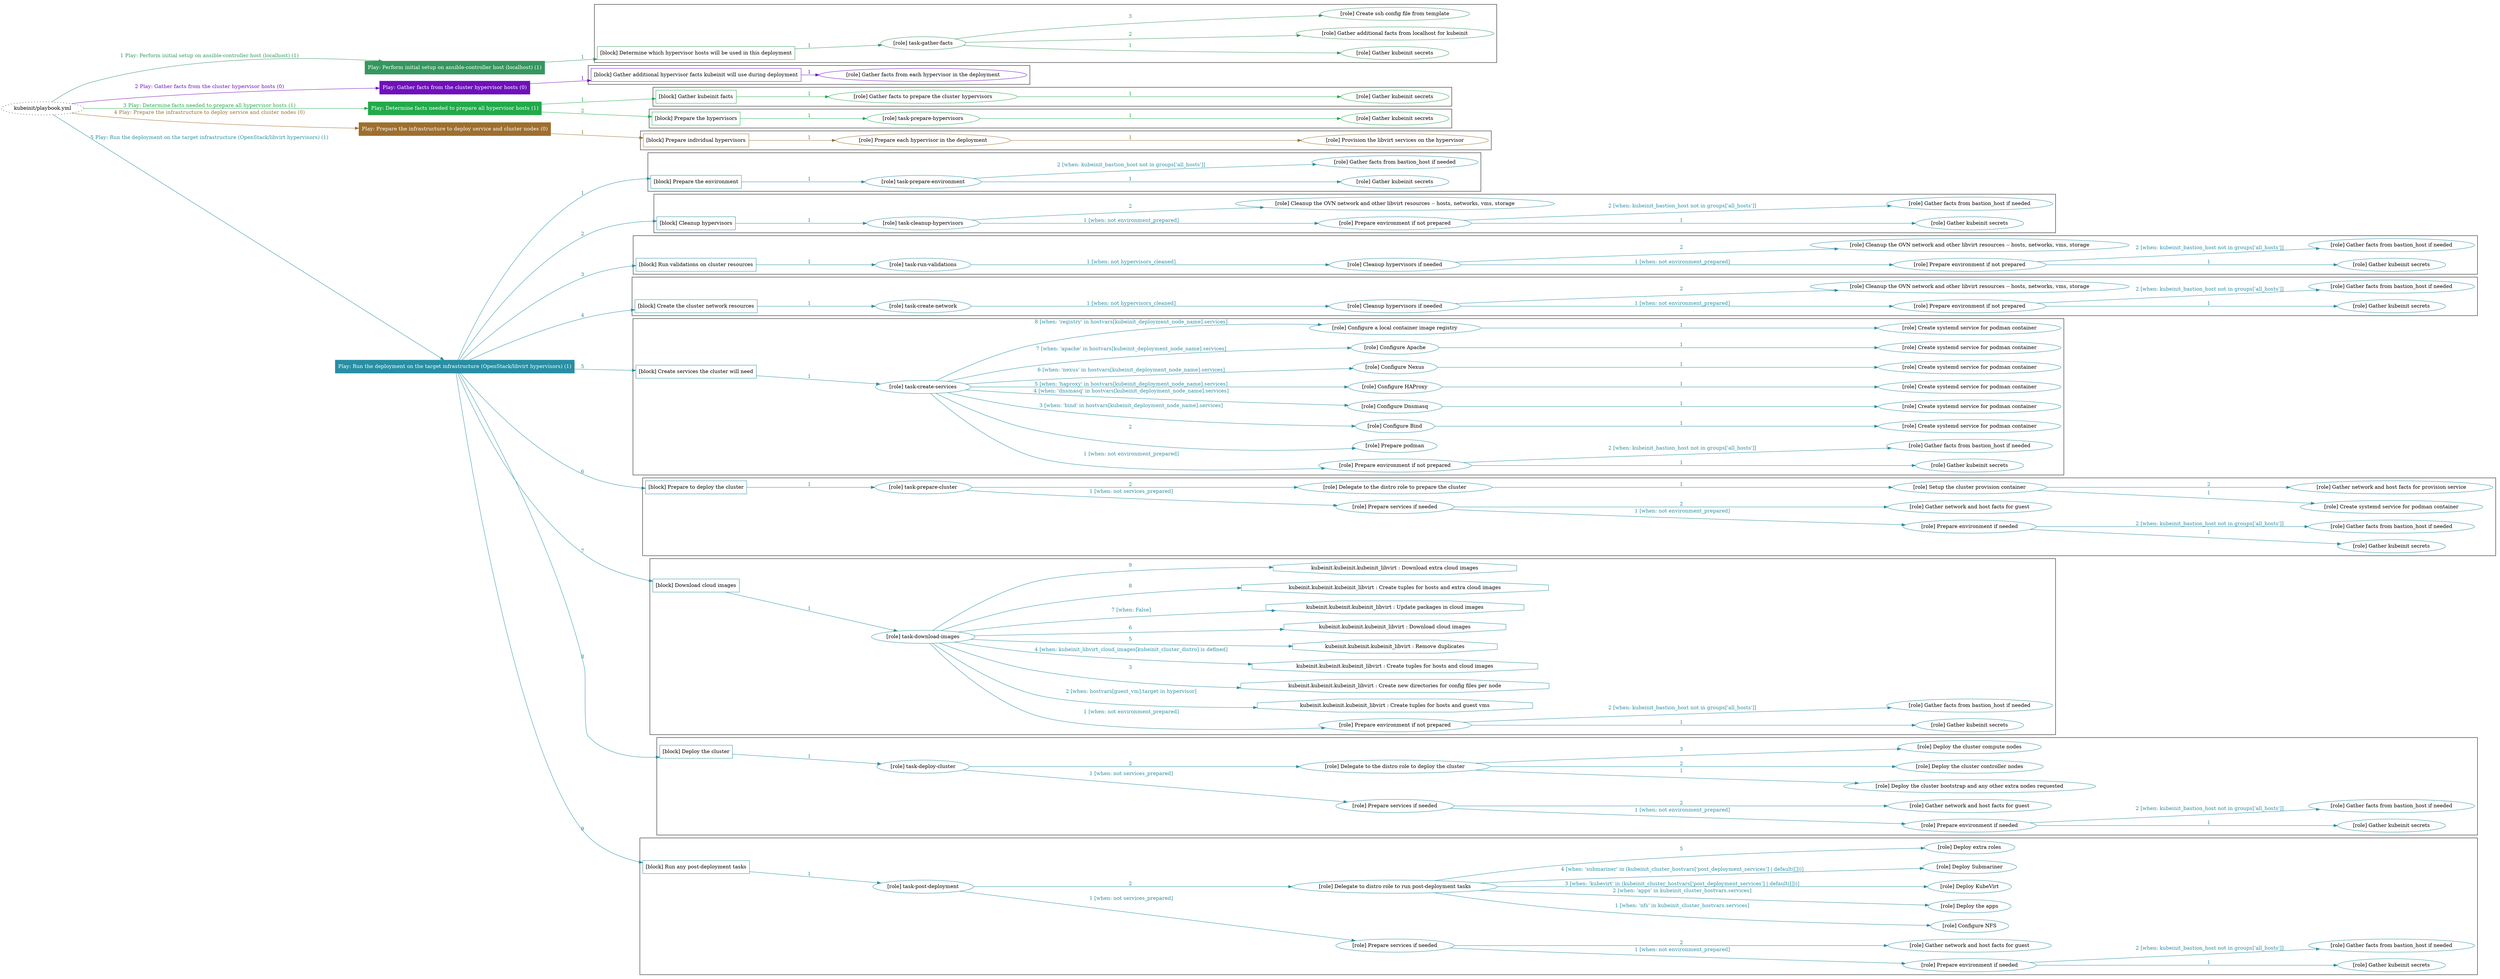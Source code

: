 digraph {
	graph [concentrate=true ordering=in rankdir=LR ratio=fill]
	edge [esep=5 sep=10]
	"kubeinit/playbook.yml" [URL="/home/runner/work/kubeinit/kubeinit/kubeinit/playbook.yml" id=playbook_9f103624 style=dotted]
	"kubeinit/playbook.yml" -> play_d154121b [label="1 Play: Perform initial setup on ansible-controller host (localhost) (1)" color="#35975e" fontcolor="#35975e" id=edge_play_d154121b labeltooltip="1 Play: Perform initial setup on ansible-controller host (localhost) (1)" tooltip="1 Play: Perform initial setup on ansible-controller host (localhost) (1)"]
	subgraph "Play: Perform initial setup on ansible-controller host (localhost) (1)" {
		play_d154121b [label="Play: Perform initial setup on ansible-controller host (localhost) (1)" URL="/home/runner/work/kubeinit/kubeinit/kubeinit/playbook.yml" color="#35975e" fontcolor="#ffffff" id=play_d154121b shape=box style=filled tooltip=localhost]
		play_d154121b -> block_25975016 [label=1 color="#35975e" fontcolor="#35975e" id=edge_block_25975016 labeltooltip=1 tooltip=1]
		subgraph cluster_block_25975016 {
			block_25975016 [label="[block] Determine which hypervisor hosts will be used in this deployment" URL="/home/runner/work/kubeinit/kubeinit/kubeinit/playbook.yml" color="#35975e" id=block_25975016 labeltooltip="Determine which hypervisor hosts will be used in this deployment" shape=box tooltip="Determine which hypervisor hosts will be used in this deployment"]
			block_25975016 -> role_3340a85a [label="1 " color="#35975e" fontcolor="#35975e" id=edge_role_3340a85a labeltooltip="1 " tooltip="1 "]
			subgraph "task-gather-facts" {
				role_3340a85a [label="[role] task-gather-facts" URL="/home/runner/work/kubeinit/kubeinit/kubeinit/playbook.yml" color="#35975e" id=role_3340a85a tooltip="task-gather-facts"]
				role_3340a85a -> role_acc8c494 [label="1 " color="#35975e" fontcolor="#35975e" id=edge_role_acc8c494 labeltooltip="1 " tooltip="1 "]
				subgraph "Gather kubeinit secrets" {
					role_acc8c494 [label="[role] Gather kubeinit secrets" URL="/home/runner/.ansible/collections/ansible_collections/kubeinit/kubeinit/roles/kubeinit_prepare/tasks/build_hypervisors_group.yml" color="#35975e" id=role_acc8c494 tooltip="Gather kubeinit secrets"]
				}
				role_3340a85a -> role_3efc2afa [label="2 " color="#35975e" fontcolor="#35975e" id=edge_role_3efc2afa labeltooltip="2 " tooltip="2 "]
				subgraph "Gather additional facts from localhost for kubeinit" {
					role_3efc2afa [label="[role] Gather additional facts from localhost for kubeinit" URL="/home/runner/.ansible/collections/ansible_collections/kubeinit/kubeinit/roles/kubeinit_prepare/tasks/build_hypervisors_group.yml" color="#35975e" id=role_3efc2afa tooltip="Gather additional facts from localhost for kubeinit"]
				}
				role_3340a85a -> role_93d89b24 [label="3 " color="#35975e" fontcolor="#35975e" id=edge_role_93d89b24 labeltooltip="3 " tooltip="3 "]
				subgraph "Create ssh config file from template" {
					role_93d89b24 [label="[role] Create ssh config file from template" URL="/home/runner/.ansible/collections/ansible_collections/kubeinit/kubeinit/roles/kubeinit_prepare/tasks/build_hypervisors_group.yml" color="#35975e" id=role_93d89b24 tooltip="Create ssh config file from template"]
				}
			}
		}
	}
	"kubeinit/playbook.yml" -> play_42aa2f0f [label="2 Play: Gather facts from the cluster hypervisor hosts (0)" color="#6f10bc" fontcolor="#6f10bc" id=edge_play_42aa2f0f labeltooltip="2 Play: Gather facts from the cluster hypervisor hosts (0)" tooltip="2 Play: Gather facts from the cluster hypervisor hosts (0)"]
	subgraph "Play: Gather facts from the cluster hypervisor hosts (0)" {
		play_42aa2f0f [label="Play: Gather facts from the cluster hypervisor hosts (0)" URL="/home/runner/work/kubeinit/kubeinit/kubeinit/playbook.yml" color="#6f10bc" fontcolor="#ffffff" id=play_42aa2f0f shape=box style=filled tooltip="Play: Gather facts from the cluster hypervisor hosts (0)"]
		play_42aa2f0f -> block_073c45d2 [label=1 color="#6f10bc" fontcolor="#6f10bc" id=edge_block_073c45d2 labeltooltip=1 tooltip=1]
		subgraph cluster_block_073c45d2 {
			block_073c45d2 [label="[block] Gather additional hypervisor facts kubeinit will use during deployment" URL="/home/runner/work/kubeinit/kubeinit/kubeinit/playbook.yml" color="#6f10bc" id=block_073c45d2 labeltooltip="Gather additional hypervisor facts kubeinit will use during deployment" shape=box tooltip="Gather additional hypervisor facts kubeinit will use during deployment"]
			block_073c45d2 -> role_0b06b2f2 [label="1 " color="#6f10bc" fontcolor="#6f10bc" id=edge_role_0b06b2f2 labeltooltip="1 " tooltip="1 "]
			subgraph "Gather facts from each hypervisor in the deployment" {
				role_0b06b2f2 [label="[role] Gather facts from each hypervisor in the deployment" URL="/home/runner/work/kubeinit/kubeinit/kubeinit/playbook.yml" color="#6f10bc" id=role_0b06b2f2 tooltip="Gather facts from each hypervisor in the deployment"]
			}
		}
	}
	"kubeinit/playbook.yml" -> play_4b2c3ffb [label="3 Play: Determine facts needed to prepare all hypervisor hosts (1)" color="#22aa4a" fontcolor="#22aa4a" id=edge_play_4b2c3ffb labeltooltip="3 Play: Determine facts needed to prepare all hypervisor hosts (1)" tooltip="3 Play: Determine facts needed to prepare all hypervisor hosts (1)"]
	subgraph "Play: Determine facts needed to prepare all hypervisor hosts (1)" {
		play_4b2c3ffb [label="Play: Determine facts needed to prepare all hypervisor hosts (1)" URL="/home/runner/work/kubeinit/kubeinit/kubeinit/playbook.yml" color="#22aa4a" fontcolor="#ffffff" id=play_4b2c3ffb shape=box style=filled tooltip=localhost]
		play_4b2c3ffb -> block_57d62719 [label=1 color="#22aa4a" fontcolor="#22aa4a" id=edge_block_57d62719 labeltooltip=1 tooltip=1]
		subgraph cluster_block_57d62719 {
			block_57d62719 [label="[block] Gather kubeinit facts" URL="/home/runner/work/kubeinit/kubeinit/kubeinit/playbook.yml" color="#22aa4a" id=block_57d62719 labeltooltip="Gather kubeinit facts" shape=box tooltip="Gather kubeinit facts"]
			block_57d62719 -> role_cd8b72ae [label="1 " color="#22aa4a" fontcolor="#22aa4a" id=edge_role_cd8b72ae labeltooltip="1 " tooltip="1 "]
			subgraph "Gather facts to prepare the cluster hypervisors" {
				role_cd8b72ae [label="[role] Gather facts to prepare the cluster hypervisors" URL="/home/runner/work/kubeinit/kubeinit/kubeinit/playbook.yml" color="#22aa4a" id=role_cd8b72ae tooltip="Gather facts to prepare the cluster hypervisors"]
				role_cd8b72ae -> role_58c548da [label="1 " color="#22aa4a" fontcolor="#22aa4a" id=edge_role_58c548da labeltooltip="1 " tooltip="1 "]
				subgraph "Gather kubeinit secrets" {
					role_58c548da [label="[role] Gather kubeinit secrets" URL="/home/runner/.ansible/collections/ansible_collections/kubeinit/kubeinit/roles/kubeinit_prepare/tasks/gather_kubeinit_facts.yml" color="#22aa4a" id=role_58c548da tooltip="Gather kubeinit secrets"]
				}
			}
		}
		play_4b2c3ffb -> block_e9cb2400 [label=2 color="#22aa4a" fontcolor="#22aa4a" id=edge_block_e9cb2400 labeltooltip=2 tooltip=2]
		subgraph cluster_block_e9cb2400 {
			block_e9cb2400 [label="[block] Prepare the hypervisors" URL="/home/runner/work/kubeinit/kubeinit/kubeinit/playbook.yml" color="#22aa4a" id=block_e9cb2400 labeltooltip="Prepare the hypervisors" shape=box tooltip="Prepare the hypervisors"]
			block_e9cb2400 -> role_a1cc5f9a [label="1 " color="#22aa4a" fontcolor="#22aa4a" id=edge_role_a1cc5f9a labeltooltip="1 " tooltip="1 "]
			subgraph "task-prepare-hypervisors" {
				role_a1cc5f9a [label="[role] task-prepare-hypervisors" URL="/home/runner/work/kubeinit/kubeinit/kubeinit/playbook.yml" color="#22aa4a" id=role_a1cc5f9a tooltip="task-prepare-hypervisors"]
				role_a1cc5f9a -> role_7c913f35 [label="1 " color="#22aa4a" fontcolor="#22aa4a" id=edge_role_7c913f35 labeltooltip="1 " tooltip="1 "]
				subgraph "Gather kubeinit secrets" {
					role_7c913f35 [label="[role] Gather kubeinit secrets" URL="/home/runner/.ansible/collections/ansible_collections/kubeinit/kubeinit/roles/kubeinit_prepare/tasks/gather_kubeinit_facts.yml" color="#22aa4a" id=role_7c913f35 tooltip="Gather kubeinit secrets"]
				}
			}
		}
	}
	"kubeinit/playbook.yml" -> play_367053fa [label="4 Play: Prepare the infrastructure to deploy service and cluster nodes (0)" color="#9e6f2e" fontcolor="#9e6f2e" id=edge_play_367053fa labeltooltip="4 Play: Prepare the infrastructure to deploy service and cluster nodes (0)" tooltip="4 Play: Prepare the infrastructure to deploy service and cluster nodes (0)"]
	subgraph "Play: Prepare the infrastructure to deploy service and cluster nodes (0)" {
		play_367053fa [label="Play: Prepare the infrastructure to deploy service and cluster nodes (0)" URL="/home/runner/work/kubeinit/kubeinit/kubeinit/playbook.yml" color="#9e6f2e" fontcolor="#ffffff" id=play_367053fa shape=box style=filled tooltip="Play: Prepare the infrastructure to deploy service and cluster nodes (0)"]
		play_367053fa -> block_0c351d09 [label=1 color="#9e6f2e" fontcolor="#9e6f2e" id=edge_block_0c351d09 labeltooltip=1 tooltip=1]
		subgraph cluster_block_0c351d09 {
			block_0c351d09 [label="[block] Prepare individual hypervisors" URL="/home/runner/work/kubeinit/kubeinit/kubeinit/playbook.yml" color="#9e6f2e" id=block_0c351d09 labeltooltip="Prepare individual hypervisors" shape=box tooltip="Prepare individual hypervisors"]
			block_0c351d09 -> role_836c0620 [label="1 " color="#9e6f2e" fontcolor="#9e6f2e" id=edge_role_836c0620 labeltooltip="1 " tooltip="1 "]
			subgraph "Prepare each hypervisor in the deployment" {
				role_836c0620 [label="[role] Prepare each hypervisor in the deployment" URL="/home/runner/work/kubeinit/kubeinit/kubeinit/playbook.yml" color="#9e6f2e" id=role_836c0620 tooltip="Prepare each hypervisor in the deployment"]
				role_836c0620 -> role_c33d8454 [label="1 " color="#9e6f2e" fontcolor="#9e6f2e" id=edge_role_c33d8454 labeltooltip="1 " tooltip="1 "]
				subgraph "Provision the libvirt services on the hypervisor" {
					role_c33d8454 [label="[role] Provision the libvirt services on the hypervisor" URL="/home/runner/.ansible/collections/ansible_collections/kubeinit/kubeinit/roles/kubeinit_prepare/tasks/prepare_hypervisor.yml" color="#9e6f2e" id=role_c33d8454 tooltip="Provision the libvirt services on the hypervisor"]
				}
			}
		}
	}
	"kubeinit/playbook.yml" -> play_1e035bb1 [label="5 Play: Run the deployment on the target infrastructure (OpenStack/libvirt hypervisors) (1)" color="#288ea4" fontcolor="#288ea4" id=edge_play_1e035bb1 labeltooltip="5 Play: Run the deployment on the target infrastructure (OpenStack/libvirt hypervisors) (1)" tooltip="5 Play: Run the deployment on the target infrastructure (OpenStack/libvirt hypervisors) (1)"]
	subgraph "Play: Run the deployment on the target infrastructure (OpenStack/libvirt hypervisors) (1)" {
		play_1e035bb1 [label="Play: Run the deployment on the target infrastructure (OpenStack/libvirt hypervisors) (1)" URL="/home/runner/work/kubeinit/kubeinit/kubeinit/playbook.yml" color="#288ea4" fontcolor="#ffffff" id=play_1e035bb1 shape=box style=filled tooltip=localhost]
		play_1e035bb1 -> block_c8f5a73f [label=1 color="#288ea4" fontcolor="#288ea4" id=edge_block_c8f5a73f labeltooltip=1 tooltip=1]
		subgraph cluster_block_c8f5a73f {
			block_c8f5a73f [label="[block] Prepare the environment" URL="/home/runner/work/kubeinit/kubeinit/kubeinit/playbook.yml" color="#288ea4" id=block_c8f5a73f labeltooltip="Prepare the environment" shape=box tooltip="Prepare the environment"]
			block_c8f5a73f -> role_8e79e4bc [label="1 " color="#288ea4" fontcolor="#288ea4" id=edge_role_8e79e4bc labeltooltip="1 " tooltip="1 "]
			subgraph "task-prepare-environment" {
				role_8e79e4bc [label="[role] task-prepare-environment" URL="/home/runner/work/kubeinit/kubeinit/kubeinit/playbook.yml" color="#288ea4" id=role_8e79e4bc tooltip="task-prepare-environment"]
				role_8e79e4bc -> role_089ee261 [label="1 " color="#288ea4" fontcolor="#288ea4" id=edge_role_089ee261 labeltooltip="1 " tooltip="1 "]
				subgraph "Gather kubeinit secrets" {
					role_089ee261 [label="[role] Gather kubeinit secrets" URL="/home/runner/.ansible/collections/ansible_collections/kubeinit/kubeinit/roles/kubeinit_prepare/tasks/gather_kubeinit_facts.yml" color="#288ea4" id=role_089ee261 tooltip="Gather kubeinit secrets"]
				}
				role_8e79e4bc -> role_69941339 [label="2 [when: kubeinit_bastion_host not in groups['all_hosts']]" color="#288ea4" fontcolor="#288ea4" id=edge_role_69941339 labeltooltip="2 [when: kubeinit_bastion_host not in groups['all_hosts']]" tooltip="2 [when: kubeinit_bastion_host not in groups['all_hosts']]"]
				subgraph "Gather facts from bastion_host if needed" {
					role_69941339 [label="[role] Gather facts from bastion_host if needed" URL="/home/runner/.ansible/collections/ansible_collections/kubeinit/kubeinit/roles/kubeinit_prepare/tasks/main.yml" color="#288ea4" id=role_69941339 tooltip="Gather facts from bastion_host if needed"]
				}
			}
		}
		play_1e035bb1 -> block_bd07375c [label=2 color="#288ea4" fontcolor="#288ea4" id=edge_block_bd07375c labeltooltip=2 tooltip=2]
		subgraph cluster_block_bd07375c {
			block_bd07375c [label="[block] Cleanup hypervisors" URL="/home/runner/work/kubeinit/kubeinit/kubeinit/playbook.yml" color="#288ea4" id=block_bd07375c labeltooltip="Cleanup hypervisors" shape=box tooltip="Cleanup hypervisors"]
			block_bd07375c -> role_5530f007 [label="1 " color="#288ea4" fontcolor="#288ea4" id=edge_role_5530f007 labeltooltip="1 " tooltip="1 "]
			subgraph "task-cleanup-hypervisors" {
				role_5530f007 [label="[role] task-cleanup-hypervisors" URL="/home/runner/work/kubeinit/kubeinit/kubeinit/playbook.yml" color="#288ea4" id=role_5530f007 tooltip="task-cleanup-hypervisors"]
				role_5530f007 -> role_e975e421 [label="1 [when: not environment_prepared]" color="#288ea4" fontcolor="#288ea4" id=edge_role_e975e421 labeltooltip="1 [when: not environment_prepared]" tooltip="1 [when: not environment_prepared]"]
				subgraph "Prepare environment if not prepared" {
					role_e975e421 [label="[role] Prepare environment if not prepared" URL="/home/runner/.ansible/collections/ansible_collections/kubeinit/kubeinit/roles/kubeinit_libvirt/tasks/cleanup_hypervisors.yml" color="#288ea4" id=role_e975e421 tooltip="Prepare environment if not prepared"]
					role_e975e421 -> role_f58f8192 [label="1 " color="#288ea4" fontcolor="#288ea4" id=edge_role_f58f8192 labeltooltip="1 " tooltip="1 "]
					subgraph "Gather kubeinit secrets" {
						role_f58f8192 [label="[role] Gather kubeinit secrets" URL="/home/runner/.ansible/collections/ansible_collections/kubeinit/kubeinit/roles/kubeinit_prepare/tasks/gather_kubeinit_facts.yml" color="#288ea4" id=role_f58f8192 tooltip="Gather kubeinit secrets"]
					}
					role_e975e421 -> role_16cec9e2 [label="2 [when: kubeinit_bastion_host not in groups['all_hosts']]" color="#288ea4" fontcolor="#288ea4" id=edge_role_16cec9e2 labeltooltip="2 [when: kubeinit_bastion_host not in groups['all_hosts']]" tooltip="2 [when: kubeinit_bastion_host not in groups['all_hosts']]"]
					subgraph "Gather facts from bastion_host if needed" {
						role_16cec9e2 [label="[role] Gather facts from bastion_host if needed" URL="/home/runner/.ansible/collections/ansible_collections/kubeinit/kubeinit/roles/kubeinit_prepare/tasks/main.yml" color="#288ea4" id=role_16cec9e2 tooltip="Gather facts from bastion_host if needed"]
					}
				}
				role_5530f007 -> role_15636e25 [label="2 " color="#288ea4" fontcolor="#288ea4" id=edge_role_15636e25 labeltooltip="2 " tooltip="2 "]
				subgraph "Cleanup the OVN network and other libvirt resources -- hosts, networks, vms, storage" {
					role_15636e25 [label="[role] Cleanup the OVN network and other libvirt resources -- hosts, networks, vms, storage" URL="/home/runner/.ansible/collections/ansible_collections/kubeinit/kubeinit/roles/kubeinit_libvirt/tasks/cleanup_hypervisors.yml" color="#288ea4" id=role_15636e25 tooltip="Cleanup the OVN network and other libvirt resources -- hosts, networks, vms, storage"]
				}
			}
		}
		play_1e035bb1 -> block_92fe1cbd [label=3 color="#288ea4" fontcolor="#288ea4" id=edge_block_92fe1cbd labeltooltip=3 tooltip=3]
		subgraph cluster_block_92fe1cbd {
			block_92fe1cbd [label="[block] Run validations on cluster resources" URL="/home/runner/work/kubeinit/kubeinit/kubeinit/playbook.yml" color="#288ea4" id=block_92fe1cbd labeltooltip="Run validations on cluster resources" shape=box tooltip="Run validations on cluster resources"]
			block_92fe1cbd -> role_2323437a [label="1 " color="#288ea4" fontcolor="#288ea4" id=edge_role_2323437a labeltooltip="1 " tooltip="1 "]
			subgraph "task-run-validations" {
				role_2323437a [label="[role] task-run-validations" URL="/home/runner/work/kubeinit/kubeinit/kubeinit/playbook.yml" color="#288ea4" id=role_2323437a tooltip="task-run-validations"]
				role_2323437a -> role_2781085f [label="1 [when: not hypervisors_cleaned]" color="#288ea4" fontcolor="#288ea4" id=edge_role_2781085f labeltooltip="1 [when: not hypervisors_cleaned]" tooltip="1 [when: not hypervisors_cleaned]"]
				subgraph "Cleanup hypervisors if needed" {
					role_2781085f [label="[role] Cleanup hypervisors if needed" URL="/home/runner/.ansible/collections/ansible_collections/kubeinit/kubeinit/roles/kubeinit_validations/tasks/main.yml" color="#288ea4" id=role_2781085f tooltip="Cleanup hypervisors if needed"]
					role_2781085f -> role_44cc2d00 [label="1 [when: not environment_prepared]" color="#288ea4" fontcolor="#288ea4" id=edge_role_44cc2d00 labeltooltip="1 [when: not environment_prepared]" tooltip="1 [when: not environment_prepared]"]
					subgraph "Prepare environment if not prepared" {
						role_44cc2d00 [label="[role] Prepare environment if not prepared" URL="/home/runner/.ansible/collections/ansible_collections/kubeinit/kubeinit/roles/kubeinit_libvirt/tasks/cleanup_hypervisors.yml" color="#288ea4" id=role_44cc2d00 tooltip="Prepare environment if not prepared"]
						role_44cc2d00 -> role_d1d68642 [label="1 " color="#288ea4" fontcolor="#288ea4" id=edge_role_d1d68642 labeltooltip="1 " tooltip="1 "]
						subgraph "Gather kubeinit secrets" {
							role_d1d68642 [label="[role] Gather kubeinit secrets" URL="/home/runner/.ansible/collections/ansible_collections/kubeinit/kubeinit/roles/kubeinit_prepare/tasks/gather_kubeinit_facts.yml" color="#288ea4" id=role_d1d68642 tooltip="Gather kubeinit secrets"]
						}
						role_44cc2d00 -> role_f9c2363b [label="2 [when: kubeinit_bastion_host not in groups['all_hosts']]" color="#288ea4" fontcolor="#288ea4" id=edge_role_f9c2363b labeltooltip="2 [when: kubeinit_bastion_host not in groups['all_hosts']]" tooltip="2 [when: kubeinit_bastion_host not in groups['all_hosts']]"]
						subgraph "Gather facts from bastion_host if needed" {
							role_f9c2363b [label="[role] Gather facts from bastion_host if needed" URL="/home/runner/.ansible/collections/ansible_collections/kubeinit/kubeinit/roles/kubeinit_prepare/tasks/main.yml" color="#288ea4" id=role_f9c2363b tooltip="Gather facts from bastion_host if needed"]
						}
					}
					role_2781085f -> role_aac5e8c7 [label="2 " color="#288ea4" fontcolor="#288ea4" id=edge_role_aac5e8c7 labeltooltip="2 " tooltip="2 "]
					subgraph "Cleanup the OVN network and other libvirt resources -- hosts, networks, vms, storage" {
						role_aac5e8c7 [label="[role] Cleanup the OVN network and other libvirt resources -- hosts, networks, vms, storage" URL="/home/runner/.ansible/collections/ansible_collections/kubeinit/kubeinit/roles/kubeinit_libvirt/tasks/cleanup_hypervisors.yml" color="#288ea4" id=role_aac5e8c7 tooltip="Cleanup the OVN network and other libvirt resources -- hosts, networks, vms, storage"]
					}
				}
			}
		}
		play_1e035bb1 -> block_69f99ac3 [label=4 color="#288ea4" fontcolor="#288ea4" id=edge_block_69f99ac3 labeltooltip=4 tooltip=4]
		subgraph cluster_block_69f99ac3 {
			block_69f99ac3 [label="[block] Create the cluster network resources" URL="/home/runner/work/kubeinit/kubeinit/kubeinit/playbook.yml" color="#288ea4" id=block_69f99ac3 labeltooltip="Create the cluster network resources" shape=box tooltip="Create the cluster network resources"]
			block_69f99ac3 -> role_6746d7a0 [label="1 " color="#288ea4" fontcolor="#288ea4" id=edge_role_6746d7a0 labeltooltip="1 " tooltip="1 "]
			subgraph "task-create-network" {
				role_6746d7a0 [label="[role] task-create-network" URL="/home/runner/work/kubeinit/kubeinit/kubeinit/playbook.yml" color="#288ea4" id=role_6746d7a0 tooltip="task-create-network"]
				role_6746d7a0 -> role_951a0f78 [label="1 [when: not hypervisors_cleaned]" color="#288ea4" fontcolor="#288ea4" id=edge_role_951a0f78 labeltooltip="1 [when: not hypervisors_cleaned]" tooltip="1 [when: not hypervisors_cleaned]"]
				subgraph "Cleanup hypervisors if needed" {
					role_951a0f78 [label="[role] Cleanup hypervisors if needed" URL="/home/runner/.ansible/collections/ansible_collections/kubeinit/kubeinit/roles/kubeinit_libvirt/tasks/create_network.yml" color="#288ea4" id=role_951a0f78 tooltip="Cleanup hypervisors if needed"]
					role_951a0f78 -> role_5c7e4978 [label="1 [when: not environment_prepared]" color="#288ea4" fontcolor="#288ea4" id=edge_role_5c7e4978 labeltooltip="1 [when: not environment_prepared]" tooltip="1 [when: not environment_prepared]"]
					subgraph "Prepare environment if not prepared" {
						role_5c7e4978 [label="[role] Prepare environment if not prepared" URL="/home/runner/.ansible/collections/ansible_collections/kubeinit/kubeinit/roles/kubeinit_libvirt/tasks/cleanup_hypervisors.yml" color="#288ea4" id=role_5c7e4978 tooltip="Prepare environment if not prepared"]
						role_5c7e4978 -> role_7bb52539 [label="1 " color="#288ea4" fontcolor="#288ea4" id=edge_role_7bb52539 labeltooltip="1 " tooltip="1 "]
						subgraph "Gather kubeinit secrets" {
							role_7bb52539 [label="[role] Gather kubeinit secrets" URL="/home/runner/.ansible/collections/ansible_collections/kubeinit/kubeinit/roles/kubeinit_prepare/tasks/gather_kubeinit_facts.yml" color="#288ea4" id=role_7bb52539 tooltip="Gather kubeinit secrets"]
						}
						role_5c7e4978 -> role_a160bd7f [label="2 [when: kubeinit_bastion_host not in groups['all_hosts']]" color="#288ea4" fontcolor="#288ea4" id=edge_role_a160bd7f labeltooltip="2 [when: kubeinit_bastion_host not in groups['all_hosts']]" tooltip="2 [when: kubeinit_bastion_host not in groups['all_hosts']]"]
						subgraph "Gather facts from bastion_host if needed" {
							role_a160bd7f [label="[role] Gather facts from bastion_host if needed" URL="/home/runner/.ansible/collections/ansible_collections/kubeinit/kubeinit/roles/kubeinit_prepare/tasks/main.yml" color="#288ea4" id=role_a160bd7f tooltip="Gather facts from bastion_host if needed"]
						}
					}
					role_951a0f78 -> role_3da452e4 [label="2 " color="#288ea4" fontcolor="#288ea4" id=edge_role_3da452e4 labeltooltip="2 " tooltip="2 "]
					subgraph "Cleanup the OVN network and other libvirt resources -- hosts, networks, vms, storage" {
						role_3da452e4 [label="[role] Cleanup the OVN network and other libvirt resources -- hosts, networks, vms, storage" URL="/home/runner/.ansible/collections/ansible_collections/kubeinit/kubeinit/roles/kubeinit_libvirt/tasks/cleanup_hypervisors.yml" color="#288ea4" id=role_3da452e4 tooltip="Cleanup the OVN network and other libvirt resources -- hosts, networks, vms, storage"]
					}
				}
			}
		}
		play_1e035bb1 -> block_7c319f86 [label=5 color="#288ea4" fontcolor="#288ea4" id=edge_block_7c319f86 labeltooltip=5 tooltip=5]
		subgraph cluster_block_7c319f86 {
			block_7c319f86 [label="[block] Create services the cluster will need" URL="/home/runner/work/kubeinit/kubeinit/kubeinit/playbook.yml" color="#288ea4" id=block_7c319f86 labeltooltip="Create services the cluster will need" shape=box tooltip="Create services the cluster will need"]
			block_7c319f86 -> role_c6b8d300 [label="1 " color="#288ea4" fontcolor="#288ea4" id=edge_role_c6b8d300 labeltooltip="1 " tooltip="1 "]
			subgraph "task-create-services" {
				role_c6b8d300 [label="[role] task-create-services" URL="/home/runner/work/kubeinit/kubeinit/kubeinit/playbook.yml" color="#288ea4" id=role_c6b8d300 tooltip="task-create-services"]
				role_c6b8d300 -> role_ddb6f771 [label="1 [when: not environment_prepared]" color="#288ea4" fontcolor="#288ea4" id=edge_role_ddb6f771 labeltooltip="1 [when: not environment_prepared]" tooltip="1 [when: not environment_prepared]"]
				subgraph "Prepare environment if not prepared" {
					role_ddb6f771 [label="[role] Prepare environment if not prepared" URL="/home/runner/.ansible/collections/ansible_collections/kubeinit/kubeinit/roles/kubeinit_services/tasks/main.yml" color="#288ea4" id=role_ddb6f771 tooltip="Prepare environment if not prepared"]
					role_ddb6f771 -> role_4cfa4c87 [label="1 " color="#288ea4" fontcolor="#288ea4" id=edge_role_4cfa4c87 labeltooltip="1 " tooltip="1 "]
					subgraph "Gather kubeinit secrets" {
						role_4cfa4c87 [label="[role] Gather kubeinit secrets" URL="/home/runner/.ansible/collections/ansible_collections/kubeinit/kubeinit/roles/kubeinit_prepare/tasks/gather_kubeinit_facts.yml" color="#288ea4" id=role_4cfa4c87 tooltip="Gather kubeinit secrets"]
					}
					role_ddb6f771 -> role_a2ea71d5 [label="2 [when: kubeinit_bastion_host not in groups['all_hosts']]" color="#288ea4" fontcolor="#288ea4" id=edge_role_a2ea71d5 labeltooltip="2 [when: kubeinit_bastion_host not in groups['all_hosts']]" tooltip="2 [when: kubeinit_bastion_host not in groups['all_hosts']]"]
					subgraph "Gather facts from bastion_host if needed" {
						role_a2ea71d5 [label="[role] Gather facts from bastion_host if needed" URL="/home/runner/.ansible/collections/ansible_collections/kubeinit/kubeinit/roles/kubeinit_prepare/tasks/main.yml" color="#288ea4" id=role_a2ea71d5 tooltip="Gather facts from bastion_host if needed"]
					}
				}
				role_c6b8d300 -> role_72fae4d3 [label="2 " color="#288ea4" fontcolor="#288ea4" id=edge_role_72fae4d3 labeltooltip="2 " tooltip="2 "]
				subgraph "Prepare podman" {
					role_72fae4d3 [label="[role] Prepare podman" URL="/home/runner/.ansible/collections/ansible_collections/kubeinit/kubeinit/roles/kubeinit_services/tasks/00_create_service_pod.yml" color="#288ea4" id=role_72fae4d3 tooltip="Prepare podman"]
				}
				role_c6b8d300 -> role_0a115b5c [label="3 [when: 'bind' in hostvars[kubeinit_deployment_node_name].services]" color="#288ea4" fontcolor="#288ea4" id=edge_role_0a115b5c labeltooltip="3 [when: 'bind' in hostvars[kubeinit_deployment_node_name].services]" tooltip="3 [when: 'bind' in hostvars[kubeinit_deployment_node_name].services]"]
				subgraph "Configure Bind" {
					role_0a115b5c [label="[role] Configure Bind" URL="/home/runner/.ansible/collections/ansible_collections/kubeinit/kubeinit/roles/kubeinit_services/tasks/start_services_containers.yml" color="#288ea4" id=role_0a115b5c tooltip="Configure Bind"]
					role_0a115b5c -> role_98dae984 [label="1 " color="#288ea4" fontcolor="#288ea4" id=edge_role_98dae984 labeltooltip="1 " tooltip="1 "]
					subgraph "Create systemd service for podman container" {
						role_98dae984 [label="[role] Create systemd service for podman container" URL="/home/runner/.ansible/collections/ansible_collections/kubeinit/kubeinit/roles/kubeinit_bind/tasks/main.yml" color="#288ea4" id=role_98dae984 tooltip="Create systemd service for podman container"]
					}
				}
				role_c6b8d300 -> role_508b427f [label="4 [when: 'dnsmasq' in hostvars[kubeinit_deployment_node_name].services]" color="#288ea4" fontcolor="#288ea4" id=edge_role_508b427f labeltooltip="4 [when: 'dnsmasq' in hostvars[kubeinit_deployment_node_name].services]" tooltip="4 [when: 'dnsmasq' in hostvars[kubeinit_deployment_node_name].services]"]
				subgraph "Configure Dnsmasq" {
					role_508b427f [label="[role] Configure Dnsmasq" URL="/home/runner/.ansible/collections/ansible_collections/kubeinit/kubeinit/roles/kubeinit_services/tasks/start_services_containers.yml" color="#288ea4" id=role_508b427f tooltip="Configure Dnsmasq"]
					role_508b427f -> role_a22e24bf [label="1 " color="#288ea4" fontcolor="#288ea4" id=edge_role_a22e24bf labeltooltip="1 " tooltip="1 "]
					subgraph "Create systemd service for podman container" {
						role_a22e24bf [label="[role] Create systemd service for podman container" URL="/home/runner/.ansible/collections/ansible_collections/kubeinit/kubeinit/roles/kubeinit_dnsmasq/tasks/main.yml" color="#288ea4" id=role_a22e24bf tooltip="Create systemd service for podman container"]
					}
				}
				role_c6b8d300 -> role_9e9ba154 [label="5 [when: 'haproxy' in hostvars[kubeinit_deployment_node_name].services]" color="#288ea4" fontcolor="#288ea4" id=edge_role_9e9ba154 labeltooltip="5 [when: 'haproxy' in hostvars[kubeinit_deployment_node_name].services]" tooltip="5 [when: 'haproxy' in hostvars[kubeinit_deployment_node_name].services]"]
				subgraph "Configure HAProxy" {
					role_9e9ba154 [label="[role] Configure HAProxy" URL="/home/runner/.ansible/collections/ansible_collections/kubeinit/kubeinit/roles/kubeinit_services/tasks/start_services_containers.yml" color="#288ea4" id=role_9e9ba154 tooltip="Configure HAProxy"]
					role_9e9ba154 -> role_d81a27a0 [label="1 " color="#288ea4" fontcolor="#288ea4" id=edge_role_d81a27a0 labeltooltip="1 " tooltip="1 "]
					subgraph "Create systemd service for podman container" {
						role_d81a27a0 [label="[role] Create systemd service for podman container" URL="/home/runner/.ansible/collections/ansible_collections/kubeinit/kubeinit/roles/kubeinit_haproxy/tasks/main.yml" color="#288ea4" id=role_d81a27a0 tooltip="Create systemd service for podman container"]
					}
				}
				role_c6b8d300 -> role_7951c88d [label="6 [when: 'nexus' in hostvars[kubeinit_deployment_node_name].services]" color="#288ea4" fontcolor="#288ea4" id=edge_role_7951c88d labeltooltip="6 [when: 'nexus' in hostvars[kubeinit_deployment_node_name].services]" tooltip="6 [when: 'nexus' in hostvars[kubeinit_deployment_node_name].services]"]
				subgraph "Configure Nexus" {
					role_7951c88d [label="[role] Configure Nexus" URL="/home/runner/.ansible/collections/ansible_collections/kubeinit/kubeinit/roles/kubeinit_services/tasks/start_services_containers.yml" color="#288ea4" id=role_7951c88d tooltip="Configure Nexus"]
					role_7951c88d -> role_dccff24c [label="1 " color="#288ea4" fontcolor="#288ea4" id=edge_role_dccff24c labeltooltip="1 " tooltip="1 "]
					subgraph "Create systemd service for podman container" {
						role_dccff24c [label="[role] Create systemd service for podman container" URL="/home/runner/.ansible/collections/ansible_collections/kubeinit/kubeinit/roles/kubeinit_nexus/tasks/main.yml" color="#288ea4" id=role_dccff24c tooltip="Create systemd service for podman container"]
					}
				}
				role_c6b8d300 -> role_5d610208 [label="7 [when: 'apache' in hostvars[kubeinit_deployment_node_name].services]" color="#288ea4" fontcolor="#288ea4" id=edge_role_5d610208 labeltooltip="7 [when: 'apache' in hostvars[kubeinit_deployment_node_name].services]" tooltip="7 [when: 'apache' in hostvars[kubeinit_deployment_node_name].services]"]
				subgraph "Configure Apache" {
					role_5d610208 [label="[role] Configure Apache" URL="/home/runner/.ansible/collections/ansible_collections/kubeinit/kubeinit/roles/kubeinit_services/tasks/start_services_containers.yml" color="#288ea4" id=role_5d610208 tooltip="Configure Apache"]
					role_5d610208 -> role_392a8399 [label="1 " color="#288ea4" fontcolor="#288ea4" id=edge_role_392a8399 labeltooltip="1 " tooltip="1 "]
					subgraph "Create systemd service for podman container" {
						role_392a8399 [label="[role] Create systemd service for podman container" URL="/home/runner/.ansible/collections/ansible_collections/kubeinit/kubeinit/roles/kubeinit_apache/tasks/main.yml" color="#288ea4" id=role_392a8399 tooltip="Create systemd service for podman container"]
					}
				}
				role_c6b8d300 -> role_397f5bbd [label="8 [when: 'registry' in hostvars[kubeinit_deployment_node_name].services]" color="#288ea4" fontcolor="#288ea4" id=edge_role_397f5bbd labeltooltip="8 [when: 'registry' in hostvars[kubeinit_deployment_node_name].services]" tooltip="8 [when: 'registry' in hostvars[kubeinit_deployment_node_name].services]"]
				subgraph "Configure a local container image registry" {
					role_397f5bbd [label="[role] Configure a local container image registry" URL="/home/runner/.ansible/collections/ansible_collections/kubeinit/kubeinit/roles/kubeinit_services/tasks/start_services_containers.yml" color="#288ea4" id=role_397f5bbd tooltip="Configure a local container image registry"]
					role_397f5bbd -> role_1030fbbe [label="1 " color="#288ea4" fontcolor="#288ea4" id=edge_role_1030fbbe labeltooltip="1 " tooltip="1 "]
					subgraph "Create systemd service for podman container" {
						role_1030fbbe [label="[role] Create systemd service for podman container" URL="/home/runner/.ansible/collections/ansible_collections/kubeinit/kubeinit/roles/kubeinit_registry/tasks/main.yml" color="#288ea4" id=role_1030fbbe tooltip="Create systemd service for podman container"]
					}
				}
			}
		}
		play_1e035bb1 -> block_8289c570 [label=6 color="#288ea4" fontcolor="#288ea4" id=edge_block_8289c570 labeltooltip=6 tooltip=6]
		subgraph cluster_block_8289c570 {
			block_8289c570 [label="[block] Prepare to deploy the cluster" URL="/home/runner/work/kubeinit/kubeinit/kubeinit/playbook.yml" color="#288ea4" id=block_8289c570 labeltooltip="Prepare to deploy the cluster" shape=box tooltip="Prepare to deploy the cluster"]
			block_8289c570 -> role_50b6ed9c [label="1 " color="#288ea4" fontcolor="#288ea4" id=edge_role_50b6ed9c labeltooltip="1 " tooltip="1 "]
			subgraph "task-prepare-cluster" {
				role_50b6ed9c [label="[role] task-prepare-cluster" URL="/home/runner/work/kubeinit/kubeinit/kubeinit/playbook.yml" color="#288ea4" id=role_50b6ed9c tooltip="task-prepare-cluster"]
				role_50b6ed9c -> role_e3ae97ee [label="1 [when: not services_prepared]" color="#288ea4" fontcolor="#288ea4" id=edge_role_e3ae97ee labeltooltip="1 [when: not services_prepared]" tooltip="1 [when: not services_prepared]"]
				subgraph "Prepare services if needed" {
					role_e3ae97ee [label="[role] Prepare services if needed" URL="/home/runner/.ansible/collections/ansible_collections/kubeinit/kubeinit/roles/kubeinit_prepare/tasks/prepare_cluster.yml" color="#288ea4" id=role_e3ae97ee tooltip="Prepare services if needed"]
					role_e3ae97ee -> role_77b1d606 [label="1 [when: not environment_prepared]" color="#288ea4" fontcolor="#288ea4" id=edge_role_77b1d606 labeltooltip="1 [when: not environment_prepared]" tooltip="1 [when: not environment_prepared]"]
					subgraph "Prepare environment if needed" {
						role_77b1d606 [label="[role] Prepare environment if needed" URL="/home/runner/.ansible/collections/ansible_collections/kubeinit/kubeinit/roles/kubeinit_services/tasks/prepare_services.yml" color="#288ea4" id=role_77b1d606 tooltip="Prepare environment if needed"]
						role_77b1d606 -> role_79482db2 [label="1 " color="#288ea4" fontcolor="#288ea4" id=edge_role_79482db2 labeltooltip="1 " tooltip="1 "]
						subgraph "Gather kubeinit secrets" {
							role_79482db2 [label="[role] Gather kubeinit secrets" URL="/home/runner/.ansible/collections/ansible_collections/kubeinit/kubeinit/roles/kubeinit_prepare/tasks/gather_kubeinit_facts.yml" color="#288ea4" id=role_79482db2 tooltip="Gather kubeinit secrets"]
						}
						role_77b1d606 -> role_d02a5f5f [label="2 [when: kubeinit_bastion_host not in groups['all_hosts']]" color="#288ea4" fontcolor="#288ea4" id=edge_role_d02a5f5f labeltooltip="2 [when: kubeinit_bastion_host not in groups['all_hosts']]" tooltip="2 [when: kubeinit_bastion_host not in groups['all_hosts']]"]
						subgraph "Gather facts from bastion_host if needed" {
							role_d02a5f5f [label="[role] Gather facts from bastion_host if needed" URL="/home/runner/.ansible/collections/ansible_collections/kubeinit/kubeinit/roles/kubeinit_prepare/tasks/main.yml" color="#288ea4" id=role_d02a5f5f tooltip="Gather facts from bastion_host if needed"]
						}
					}
					role_e3ae97ee -> role_74a1a3b0 [label="2 " color="#288ea4" fontcolor="#288ea4" id=edge_role_74a1a3b0 labeltooltip="2 " tooltip="2 "]
					subgraph "Gather network and host facts for guest" {
						role_74a1a3b0 [label="[role] Gather network and host facts for guest" URL="/home/runner/.ansible/collections/ansible_collections/kubeinit/kubeinit/roles/kubeinit_services/tasks/prepare_services.yml" color="#288ea4" id=role_74a1a3b0 tooltip="Gather network and host facts for guest"]
					}
				}
				role_50b6ed9c -> role_1552ea0d [label="2 " color="#288ea4" fontcolor="#288ea4" id=edge_role_1552ea0d labeltooltip="2 " tooltip="2 "]
				subgraph "Delegate to the distro role to prepare the cluster" {
					role_1552ea0d [label="[role] Delegate to the distro role to prepare the cluster" URL="/home/runner/.ansible/collections/ansible_collections/kubeinit/kubeinit/roles/kubeinit_prepare/tasks/prepare_cluster.yml" color="#288ea4" id=role_1552ea0d tooltip="Delegate to the distro role to prepare the cluster"]
					role_1552ea0d -> role_cff92eac [label="1 " color="#288ea4" fontcolor="#288ea4" id=edge_role_cff92eac labeltooltip="1 " tooltip="1 "]
					subgraph "Setup the cluster provision container" {
						role_cff92eac [label="[role] Setup the cluster provision container" URL="/home/runner/.ansible/collections/ansible_collections/kubeinit/kubeinit/roles/kubeinit_openshift/tasks/prepare_cluster.yml" color="#288ea4" id=role_cff92eac tooltip="Setup the cluster provision container"]
						role_cff92eac -> role_55564c5d [label="1 " color="#288ea4" fontcolor="#288ea4" id=edge_role_55564c5d labeltooltip="1 " tooltip="1 "]
						subgraph "Create systemd service for podman container" {
							role_55564c5d [label="[role] Create systemd service for podman container" URL="/home/runner/.ansible/collections/ansible_collections/kubeinit/kubeinit/roles/kubeinit_services/tasks/create_provision_container.yml" color="#288ea4" id=role_55564c5d tooltip="Create systemd service for podman container"]
						}
						role_cff92eac -> role_35e17645 [label="2 " color="#288ea4" fontcolor="#288ea4" id=edge_role_35e17645 labeltooltip="2 " tooltip="2 "]
						subgraph "Gather network and host facts for provision service" {
							role_35e17645 [label="[role] Gather network and host facts for provision service" URL="/home/runner/.ansible/collections/ansible_collections/kubeinit/kubeinit/roles/kubeinit_services/tasks/create_provision_container.yml" color="#288ea4" id=role_35e17645 tooltip="Gather network and host facts for provision service"]
						}
					}
				}
			}
		}
		play_1e035bb1 -> block_0dbe7a0f [label=7 color="#288ea4" fontcolor="#288ea4" id=edge_block_0dbe7a0f labeltooltip=7 tooltip=7]
		subgraph cluster_block_0dbe7a0f {
			block_0dbe7a0f [label="[block] Download cloud images" URL="/home/runner/work/kubeinit/kubeinit/kubeinit/playbook.yml" color="#288ea4" id=block_0dbe7a0f labeltooltip="Download cloud images" shape=box tooltip="Download cloud images"]
			block_0dbe7a0f -> role_6ef1c453 [label="1 " color="#288ea4" fontcolor="#288ea4" id=edge_role_6ef1c453 labeltooltip="1 " tooltip="1 "]
			subgraph "task-download-images" {
				role_6ef1c453 [label="[role] task-download-images" URL="/home/runner/work/kubeinit/kubeinit/kubeinit/playbook.yml" color="#288ea4" id=role_6ef1c453 tooltip="task-download-images"]
				role_6ef1c453 -> role_d86015b9 [label="1 [when: not environment_prepared]" color="#288ea4" fontcolor="#288ea4" id=edge_role_d86015b9 labeltooltip="1 [when: not environment_prepared]" tooltip="1 [when: not environment_prepared]"]
				subgraph "Prepare environment if not prepared" {
					role_d86015b9 [label="[role] Prepare environment if not prepared" URL="/home/runner/.ansible/collections/ansible_collections/kubeinit/kubeinit/roles/kubeinit_libvirt/tasks/download_cloud_images.yml" color="#288ea4" id=role_d86015b9 tooltip="Prepare environment if not prepared"]
					role_d86015b9 -> role_6445dcf6 [label="1 " color="#288ea4" fontcolor="#288ea4" id=edge_role_6445dcf6 labeltooltip="1 " tooltip="1 "]
					subgraph "Gather kubeinit secrets" {
						role_6445dcf6 [label="[role] Gather kubeinit secrets" URL="/home/runner/.ansible/collections/ansible_collections/kubeinit/kubeinit/roles/kubeinit_prepare/tasks/gather_kubeinit_facts.yml" color="#288ea4" id=role_6445dcf6 tooltip="Gather kubeinit secrets"]
					}
					role_d86015b9 -> role_411725d3 [label="2 [when: kubeinit_bastion_host not in groups['all_hosts']]" color="#288ea4" fontcolor="#288ea4" id=edge_role_411725d3 labeltooltip="2 [when: kubeinit_bastion_host not in groups['all_hosts']]" tooltip="2 [when: kubeinit_bastion_host not in groups['all_hosts']]"]
					subgraph "Gather facts from bastion_host if needed" {
						role_411725d3 [label="[role] Gather facts from bastion_host if needed" URL="/home/runner/.ansible/collections/ansible_collections/kubeinit/kubeinit/roles/kubeinit_prepare/tasks/main.yml" color="#288ea4" id=role_411725d3 tooltip="Gather facts from bastion_host if needed"]
					}
				}
				task_296c0fef [label="kubeinit.kubeinit.kubeinit_libvirt : Create tuples for hosts and guest vms" URL="/home/runner/.ansible/collections/ansible_collections/kubeinit/kubeinit/roles/kubeinit_libvirt/tasks/download_cloud_images.yml" color="#288ea4" id=task_296c0fef shape=octagon tooltip="kubeinit.kubeinit.kubeinit_libvirt : Create tuples for hosts and guest vms"]
				role_6ef1c453 -> task_296c0fef [label="2 [when: hostvars[guest_vm].target in hypervisor]" color="#288ea4" fontcolor="#288ea4" id=edge_task_296c0fef labeltooltip="2 [when: hostvars[guest_vm].target in hypervisor]" tooltip="2 [when: hostvars[guest_vm].target in hypervisor]"]
				task_6b3bf9db [label="kubeinit.kubeinit.kubeinit_libvirt : Create new directories for config files per node" URL="/home/runner/.ansible/collections/ansible_collections/kubeinit/kubeinit/roles/kubeinit_libvirt/tasks/download_cloud_images.yml" color="#288ea4" id=task_6b3bf9db shape=octagon tooltip="kubeinit.kubeinit.kubeinit_libvirt : Create new directories for config files per node"]
				role_6ef1c453 -> task_6b3bf9db [label="3 " color="#288ea4" fontcolor="#288ea4" id=edge_task_6b3bf9db labeltooltip="3 " tooltip="3 "]
				task_d66381ed [label="kubeinit.kubeinit.kubeinit_libvirt : Create tuples for hosts and cloud images" URL="/home/runner/.ansible/collections/ansible_collections/kubeinit/kubeinit/roles/kubeinit_libvirt/tasks/download_cloud_images.yml" color="#288ea4" id=task_d66381ed shape=octagon tooltip="kubeinit.kubeinit.kubeinit_libvirt : Create tuples for hosts and cloud images"]
				role_6ef1c453 -> task_d66381ed [label="4 [when: kubeinit_libvirt_cloud_images[kubeinit_cluster_distro] is defined]" color="#288ea4" fontcolor="#288ea4" id=edge_task_d66381ed labeltooltip="4 [when: kubeinit_libvirt_cloud_images[kubeinit_cluster_distro] is defined]" tooltip="4 [when: kubeinit_libvirt_cloud_images[kubeinit_cluster_distro] is defined]"]
				task_52fc62ad [label="kubeinit.kubeinit.kubeinit_libvirt : Remove duplicates" URL="/home/runner/.ansible/collections/ansible_collections/kubeinit/kubeinit/roles/kubeinit_libvirt/tasks/download_cloud_images.yml" color="#288ea4" id=task_52fc62ad shape=octagon tooltip="kubeinit.kubeinit.kubeinit_libvirt : Remove duplicates"]
				role_6ef1c453 -> task_52fc62ad [label="5 " color="#288ea4" fontcolor="#288ea4" id=edge_task_52fc62ad labeltooltip="5 " tooltip="5 "]
				task_3837427a [label="kubeinit.kubeinit.kubeinit_libvirt : Download cloud images" URL="/home/runner/.ansible/collections/ansible_collections/kubeinit/kubeinit/roles/kubeinit_libvirt/tasks/download_cloud_images.yml" color="#288ea4" id=task_3837427a shape=octagon tooltip="kubeinit.kubeinit.kubeinit_libvirt : Download cloud images"]
				role_6ef1c453 -> task_3837427a [label="6 " color="#288ea4" fontcolor="#288ea4" id=edge_task_3837427a labeltooltip="6 " tooltip="6 "]
				task_7c5194e4 [label="kubeinit.kubeinit.kubeinit_libvirt : Update packages in cloud images" URL="/home/runner/.ansible/collections/ansible_collections/kubeinit/kubeinit/roles/kubeinit_libvirt/tasks/download_cloud_images.yml" color="#288ea4" id=task_7c5194e4 shape=octagon tooltip="kubeinit.kubeinit.kubeinit_libvirt : Update packages in cloud images"]
				role_6ef1c453 -> task_7c5194e4 [label="7 [when: False]" color="#288ea4" fontcolor="#288ea4" id=edge_task_7c5194e4 labeltooltip="7 [when: False]" tooltip="7 [when: False]"]
				task_8616bed9 [label="kubeinit.kubeinit.kubeinit_libvirt : Create tuples for hosts and extra cloud images" URL="/home/runner/.ansible/collections/ansible_collections/kubeinit/kubeinit/roles/kubeinit_libvirt/tasks/download_cloud_images.yml" color="#288ea4" id=task_8616bed9 shape=octagon tooltip="kubeinit.kubeinit.kubeinit_libvirt : Create tuples for hosts and extra cloud images"]
				role_6ef1c453 -> task_8616bed9 [label="8 " color="#288ea4" fontcolor="#288ea4" id=edge_task_8616bed9 labeltooltip="8 " tooltip="8 "]
				task_0f8e86e2 [label="kubeinit.kubeinit.kubeinit_libvirt : Download extra cloud images" URL="/home/runner/.ansible/collections/ansible_collections/kubeinit/kubeinit/roles/kubeinit_libvirt/tasks/download_cloud_images.yml" color="#288ea4" id=task_0f8e86e2 shape=octagon tooltip="kubeinit.kubeinit.kubeinit_libvirt : Download extra cloud images"]
				role_6ef1c453 -> task_0f8e86e2 [label="9 " color="#288ea4" fontcolor="#288ea4" id=edge_task_0f8e86e2 labeltooltip="9 " tooltip="9 "]
			}
		}
		play_1e035bb1 -> block_9d23d40b [label=8 color="#288ea4" fontcolor="#288ea4" id=edge_block_9d23d40b labeltooltip=8 tooltip=8]
		subgraph cluster_block_9d23d40b {
			block_9d23d40b [label="[block] Deploy the cluster" URL="/home/runner/work/kubeinit/kubeinit/kubeinit/playbook.yml" color="#288ea4" id=block_9d23d40b labeltooltip="Deploy the cluster" shape=box tooltip="Deploy the cluster"]
			block_9d23d40b -> role_296a2bba [label="1 " color="#288ea4" fontcolor="#288ea4" id=edge_role_296a2bba labeltooltip="1 " tooltip="1 "]
			subgraph "task-deploy-cluster" {
				role_296a2bba [label="[role] task-deploy-cluster" URL="/home/runner/work/kubeinit/kubeinit/kubeinit/playbook.yml" color="#288ea4" id=role_296a2bba tooltip="task-deploy-cluster"]
				role_296a2bba -> role_2bacc7f2 [label="1 [when: not services_prepared]" color="#288ea4" fontcolor="#288ea4" id=edge_role_2bacc7f2 labeltooltip="1 [when: not services_prepared]" tooltip="1 [when: not services_prepared]"]
				subgraph "Prepare services if needed" {
					role_2bacc7f2 [label="[role] Prepare services if needed" URL="/home/runner/.ansible/collections/ansible_collections/kubeinit/kubeinit/roles/kubeinit_prepare/tasks/deploy_cluster.yml" color="#288ea4" id=role_2bacc7f2 tooltip="Prepare services if needed"]
					role_2bacc7f2 -> role_54f0bd1a [label="1 [when: not environment_prepared]" color="#288ea4" fontcolor="#288ea4" id=edge_role_54f0bd1a labeltooltip="1 [when: not environment_prepared]" tooltip="1 [when: not environment_prepared]"]
					subgraph "Prepare environment if needed" {
						role_54f0bd1a [label="[role] Prepare environment if needed" URL="/home/runner/.ansible/collections/ansible_collections/kubeinit/kubeinit/roles/kubeinit_services/tasks/prepare_services.yml" color="#288ea4" id=role_54f0bd1a tooltip="Prepare environment if needed"]
						role_54f0bd1a -> role_c4a3f7bb [label="1 " color="#288ea4" fontcolor="#288ea4" id=edge_role_c4a3f7bb labeltooltip="1 " tooltip="1 "]
						subgraph "Gather kubeinit secrets" {
							role_c4a3f7bb [label="[role] Gather kubeinit secrets" URL="/home/runner/.ansible/collections/ansible_collections/kubeinit/kubeinit/roles/kubeinit_prepare/tasks/gather_kubeinit_facts.yml" color="#288ea4" id=role_c4a3f7bb tooltip="Gather kubeinit secrets"]
						}
						role_54f0bd1a -> role_5421c443 [label="2 [when: kubeinit_bastion_host not in groups['all_hosts']]" color="#288ea4" fontcolor="#288ea4" id=edge_role_5421c443 labeltooltip="2 [when: kubeinit_bastion_host not in groups['all_hosts']]" tooltip="2 [when: kubeinit_bastion_host not in groups['all_hosts']]"]
						subgraph "Gather facts from bastion_host if needed" {
							role_5421c443 [label="[role] Gather facts from bastion_host if needed" URL="/home/runner/.ansible/collections/ansible_collections/kubeinit/kubeinit/roles/kubeinit_prepare/tasks/main.yml" color="#288ea4" id=role_5421c443 tooltip="Gather facts from bastion_host if needed"]
						}
					}
					role_2bacc7f2 -> role_a1d222bc [label="2 " color="#288ea4" fontcolor="#288ea4" id=edge_role_a1d222bc labeltooltip="2 " tooltip="2 "]
					subgraph "Gather network and host facts for guest" {
						role_a1d222bc [label="[role] Gather network and host facts for guest" URL="/home/runner/.ansible/collections/ansible_collections/kubeinit/kubeinit/roles/kubeinit_services/tasks/prepare_services.yml" color="#288ea4" id=role_a1d222bc tooltip="Gather network and host facts for guest"]
					}
				}
				role_296a2bba -> role_6043259e [label="2 " color="#288ea4" fontcolor="#288ea4" id=edge_role_6043259e labeltooltip="2 " tooltip="2 "]
				subgraph "Delegate to the distro role to deploy the cluster" {
					role_6043259e [label="[role] Delegate to the distro role to deploy the cluster" URL="/home/runner/.ansible/collections/ansible_collections/kubeinit/kubeinit/roles/kubeinit_prepare/tasks/deploy_cluster.yml" color="#288ea4" id=role_6043259e tooltip="Delegate to the distro role to deploy the cluster"]
					role_6043259e -> role_cc0d0d0d [label="1 " color="#288ea4" fontcolor="#288ea4" id=edge_role_cc0d0d0d labeltooltip="1 " tooltip="1 "]
					subgraph "Deploy the cluster bootstrap and any other extra nodes requested" {
						role_cc0d0d0d [label="[role] Deploy the cluster bootstrap and any other extra nodes requested" URL="/home/runner/.ansible/collections/ansible_collections/kubeinit/kubeinit/roles/kubeinit_openshift/tasks/main.yml" color="#288ea4" id=role_cc0d0d0d tooltip="Deploy the cluster bootstrap and any other extra nodes requested"]
					}
					role_6043259e -> role_62610635 [label="2 " color="#288ea4" fontcolor="#288ea4" id=edge_role_62610635 labeltooltip="2 " tooltip="2 "]
					subgraph "Deploy the cluster controller nodes" {
						role_62610635 [label="[role] Deploy the cluster controller nodes" URL="/home/runner/.ansible/collections/ansible_collections/kubeinit/kubeinit/roles/kubeinit_openshift/tasks/main.yml" color="#288ea4" id=role_62610635 tooltip="Deploy the cluster controller nodes"]
					}
					role_6043259e -> role_70345cc8 [label="3 " color="#288ea4" fontcolor="#288ea4" id=edge_role_70345cc8 labeltooltip="3 " tooltip="3 "]
					subgraph "Deploy the cluster compute nodes" {
						role_70345cc8 [label="[role] Deploy the cluster compute nodes" URL="/home/runner/.ansible/collections/ansible_collections/kubeinit/kubeinit/roles/kubeinit_openshift/tasks/main.yml" color="#288ea4" id=role_70345cc8 tooltip="Deploy the cluster compute nodes"]
					}
				}
			}
		}
		play_1e035bb1 -> block_0db1ee3b [label=9 color="#288ea4" fontcolor="#288ea4" id=edge_block_0db1ee3b labeltooltip=9 tooltip=9]
		subgraph cluster_block_0db1ee3b {
			block_0db1ee3b [label="[block] Run any post-deployment tasks" URL="/home/runner/work/kubeinit/kubeinit/kubeinit/playbook.yml" color="#288ea4" id=block_0db1ee3b labeltooltip="Run any post-deployment tasks" shape=box tooltip="Run any post-deployment tasks"]
			block_0db1ee3b -> role_ae1d02d1 [label="1 " color="#288ea4" fontcolor="#288ea4" id=edge_role_ae1d02d1 labeltooltip="1 " tooltip="1 "]
			subgraph "task-post-deployment" {
				role_ae1d02d1 [label="[role] task-post-deployment" URL="/home/runner/work/kubeinit/kubeinit/kubeinit/playbook.yml" color="#288ea4" id=role_ae1d02d1 tooltip="task-post-deployment"]
				role_ae1d02d1 -> role_4fdc3294 [label="1 [when: not services_prepared]" color="#288ea4" fontcolor="#288ea4" id=edge_role_4fdc3294 labeltooltip="1 [when: not services_prepared]" tooltip="1 [when: not services_prepared]"]
				subgraph "Prepare services if needed" {
					role_4fdc3294 [label="[role] Prepare services if needed" URL="/home/runner/.ansible/collections/ansible_collections/kubeinit/kubeinit/roles/kubeinit_prepare/tasks/post_deployment.yml" color="#288ea4" id=role_4fdc3294 tooltip="Prepare services if needed"]
					role_4fdc3294 -> role_f2b92888 [label="1 [when: not environment_prepared]" color="#288ea4" fontcolor="#288ea4" id=edge_role_f2b92888 labeltooltip="1 [when: not environment_prepared]" tooltip="1 [when: not environment_prepared]"]
					subgraph "Prepare environment if needed" {
						role_f2b92888 [label="[role] Prepare environment if needed" URL="/home/runner/.ansible/collections/ansible_collections/kubeinit/kubeinit/roles/kubeinit_services/tasks/prepare_services.yml" color="#288ea4" id=role_f2b92888 tooltip="Prepare environment if needed"]
						role_f2b92888 -> role_6ae43188 [label="1 " color="#288ea4" fontcolor="#288ea4" id=edge_role_6ae43188 labeltooltip="1 " tooltip="1 "]
						subgraph "Gather kubeinit secrets" {
							role_6ae43188 [label="[role] Gather kubeinit secrets" URL="/home/runner/.ansible/collections/ansible_collections/kubeinit/kubeinit/roles/kubeinit_prepare/tasks/gather_kubeinit_facts.yml" color="#288ea4" id=role_6ae43188 tooltip="Gather kubeinit secrets"]
						}
						role_f2b92888 -> role_ea808550 [label="2 [when: kubeinit_bastion_host not in groups['all_hosts']]" color="#288ea4" fontcolor="#288ea4" id=edge_role_ea808550 labeltooltip="2 [when: kubeinit_bastion_host not in groups['all_hosts']]" tooltip="2 [when: kubeinit_bastion_host not in groups['all_hosts']]"]
						subgraph "Gather facts from bastion_host if needed" {
							role_ea808550 [label="[role] Gather facts from bastion_host if needed" URL="/home/runner/.ansible/collections/ansible_collections/kubeinit/kubeinit/roles/kubeinit_prepare/tasks/main.yml" color="#288ea4" id=role_ea808550 tooltip="Gather facts from bastion_host if needed"]
						}
					}
					role_4fdc3294 -> role_b6dc8de8 [label="2 " color="#288ea4" fontcolor="#288ea4" id=edge_role_b6dc8de8 labeltooltip="2 " tooltip="2 "]
					subgraph "Gather network and host facts for guest" {
						role_b6dc8de8 [label="[role] Gather network and host facts for guest" URL="/home/runner/.ansible/collections/ansible_collections/kubeinit/kubeinit/roles/kubeinit_services/tasks/prepare_services.yml" color="#288ea4" id=role_b6dc8de8 tooltip="Gather network and host facts for guest"]
					}
				}
				role_ae1d02d1 -> role_84596d7a [label="2 " color="#288ea4" fontcolor="#288ea4" id=edge_role_84596d7a labeltooltip="2 " tooltip="2 "]
				subgraph "Delegate to distro role to run post-deployment tasks" {
					role_84596d7a [label="[role] Delegate to distro role to run post-deployment tasks" URL="/home/runner/.ansible/collections/ansible_collections/kubeinit/kubeinit/roles/kubeinit_prepare/tasks/post_deployment.yml" color="#288ea4" id=role_84596d7a tooltip="Delegate to distro role to run post-deployment tasks"]
					role_84596d7a -> role_5f535665 [label="1 [when: 'nfs' in kubeinit_cluster_hostvars.services]" color="#288ea4" fontcolor="#288ea4" id=edge_role_5f535665 labeltooltip="1 [when: 'nfs' in kubeinit_cluster_hostvars.services]" tooltip="1 [when: 'nfs' in kubeinit_cluster_hostvars.services]"]
					subgraph "Configure NFS" {
						role_5f535665 [label="[role] Configure NFS" URL="/home/runner/.ansible/collections/ansible_collections/kubeinit/kubeinit/roles/kubeinit_openshift/tasks/post_deployment_tasks.yml" color="#288ea4" id=role_5f535665 tooltip="Configure NFS"]
					}
					role_84596d7a -> role_2e957951 [label="2 [when: 'apps' in kubeinit_cluster_hostvars.services]" color="#288ea4" fontcolor="#288ea4" id=edge_role_2e957951 labeltooltip="2 [when: 'apps' in kubeinit_cluster_hostvars.services]" tooltip="2 [when: 'apps' in kubeinit_cluster_hostvars.services]"]
					subgraph "Deploy the apps" {
						role_2e957951 [label="[role] Deploy the apps" URL="/home/runner/.ansible/collections/ansible_collections/kubeinit/kubeinit/roles/kubeinit_openshift/tasks/post_deployment_tasks.yml" color="#288ea4" id=role_2e957951 tooltip="Deploy the apps"]
					}
					role_84596d7a -> role_708cb2d6 [label="3 [when: 'kubevirt' in (kubeinit_cluster_hostvars['post_deployment_services'] | default([]))]" color="#288ea4" fontcolor="#288ea4" id=edge_role_708cb2d6 labeltooltip="3 [when: 'kubevirt' in (kubeinit_cluster_hostvars['post_deployment_services'] | default([]))]" tooltip="3 [when: 'kubevirt' in (kubeinit_cluster_hostvars['post_deployment_services'] | default([]))]"]
					subgraph "Deploy KubeVirt" {
						role_708cb2d6 [label="[role] Deploy KubeVirt" URL="/home/runner/.ansible/collections/ansible_collections/kubeinit/kubeinit/roles/kubeinit_openshift/tasks/post_deployment_tasks.yml" color="#288ea4" id=role_708cb2d6 tooltip="Deploy KubeVirt"]
					}
					role_84596d7a -> role_c5a38d13 [label="4 [when: 'submariner' in (kubeinit_cluster_hostvars['post_deployment_services'] | default([]))]" color="#288ea4" fontcolor="#288ea4" id=edge_role_c5a38d13 labeltooltip="4 [when: 'submariner' in (kubeinit_cluster_hostvars['post_deployment_services'] | default([]))]" tooltip="4 [when: 'submariner' in (kubeinit_cluster_hostvars['post_deployment_services'] | default([]))]"]
					subgraph "Deploy Submariner" {
						role_c5a38d13 [label="[role] Deploy Submariner" URL="/home/runner/.ansible/collections/ansible_collections/kubeinit/kubeinit/roles/kubeinit_openshift/tasks/post_deployment_tasks.yml" color="#288ea4" id=role_c5a38d13 tooltip="Deploy Submariner"]
					}
					role_84596d7a -> role_d1213c49 [label="5 " color="#288ea4" fontcolor="#288ea4" id=edge_role_d1213c49 labeltooltip="5 " tooltip="5 "]
					subgraph "Deploy extra roles" {
						role_d1213c49 [label="[role] Deploy extra roles" URL="/home/runner/.ansible/collections/ansible_collections/kubeinit/kubeinit/roles/kubeinit_openshift/tasks/post_deployment_tasks.yml" color="#288ea4" id=role_d1213c49 tooltip="Deploy extra roles"]
					}
				}
			}
		}
	}
}
